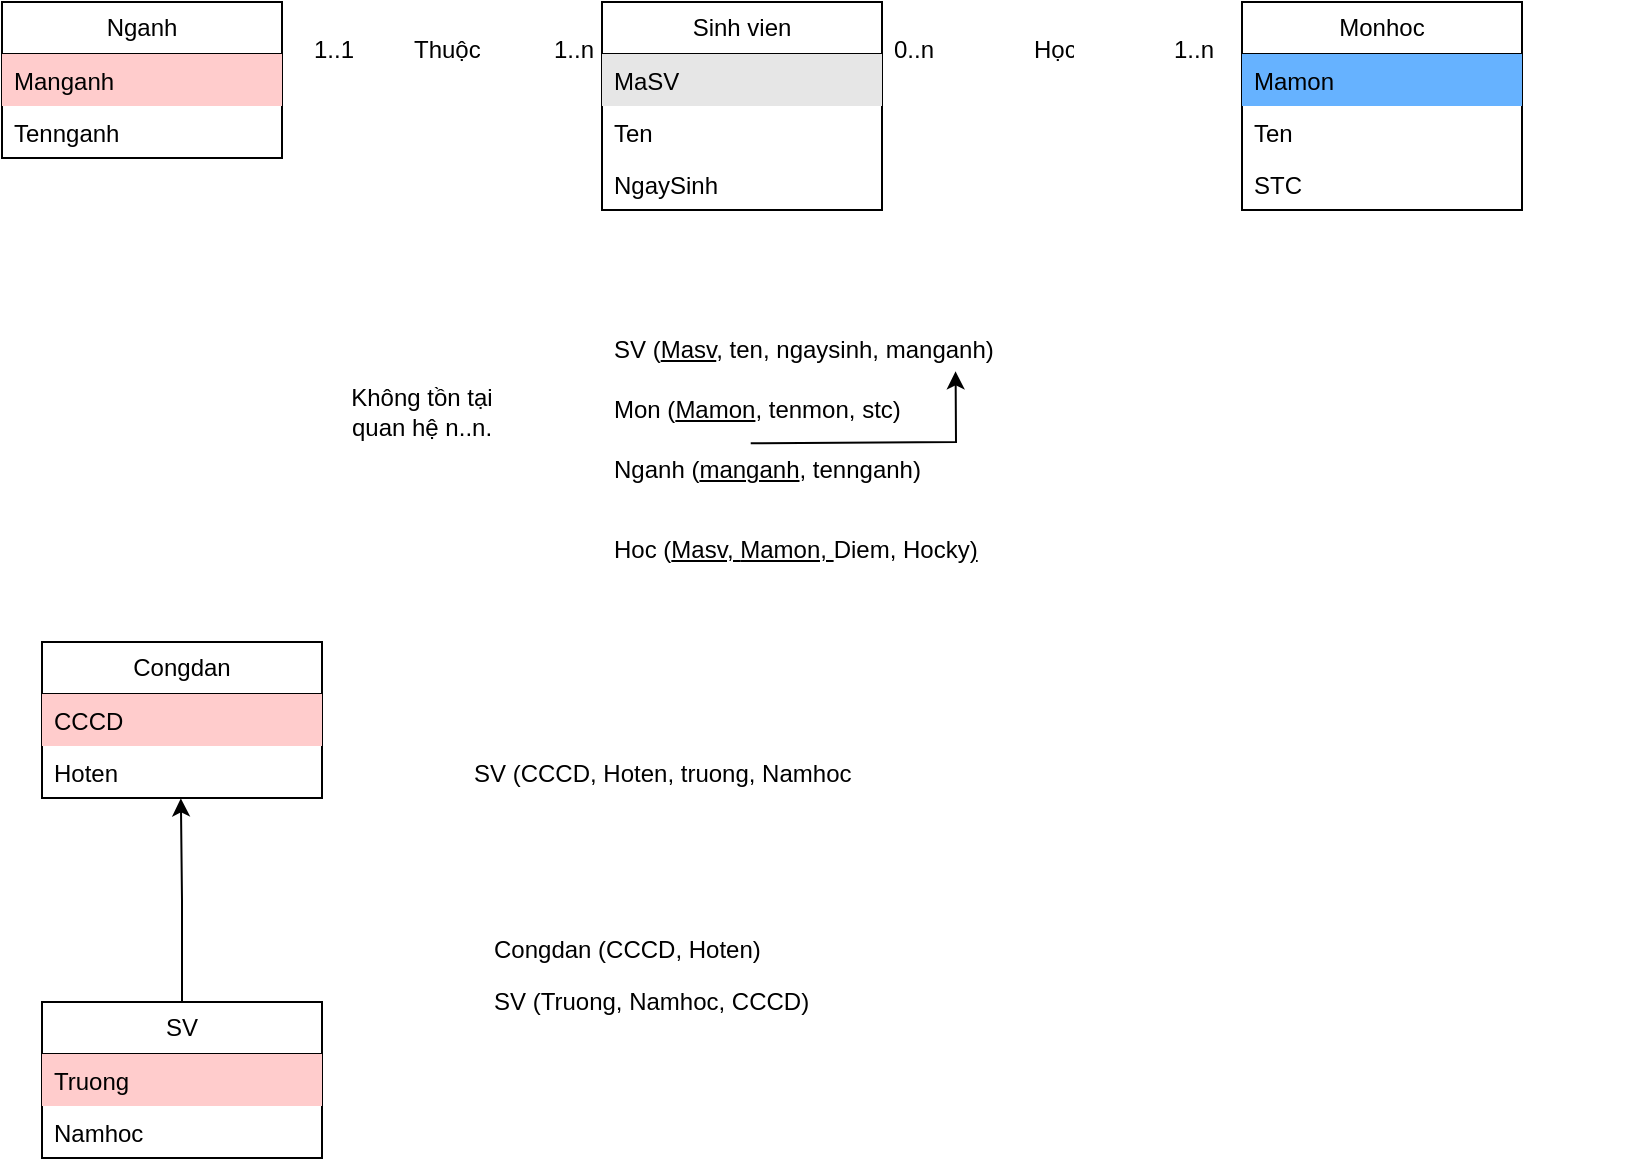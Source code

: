 <mxfile version="24.4.0" type="device">
  <diagram name="R1" id="diQNl4am3V9yh7ALg1lC">
    <mxGraphModel dx="862" dy="471" grid="1" gridSize="10" guides="1" tooltips="1" connect="1" arrows="1" fold="1" page="1" pageScale="1" pageWidth="827" pageHeight="1169" math="0" shadow="0">
      <root>
        <mxCell id="0" />
        <mxCell id="1" parent="0" />
        <mxCell id="MIpyqpfrye4QIvXRk93B-1" value="Sinh vien" style="swimlane;fontStyle=0;childLayout=stackLayout;horizontal=1;startSize=26;fillColor=none;horizontalStack=0;resizeParent=1;resizeParentMax=0;resizeLast=0;collapsible=1;marginBottom=0;whiteSpace=wrap;html=1;" parent="1" vertex="1">
          <mxGeometry x="310" y="40" width="140" height="104" as="geometry" />
        </mxCell>
        <mxCell id="MIpyqpfrye4QIvXRk93B-2" value="MaSV" style="text;strokeColor=none;fillColor=#E6E6E6;align=left;verticalAlign=top;spacingLeft=4;spacingRight=4;overflow=hidden;rotatable=0;points=[[0,0.5],[1,0.5]];portConstraint=eastwest;whiteSpace=wrap;html=1;" parent="MIpyqpfrye4QIvXRk93B-1" vertex="1">
          <mxGeometry y="26" width="140" height="26" as="geometry" />
        </mxCell>
        <mxCell id="MIpyqpfrye4QIvXRk93B-3" value="Ten" style="text;strokeColor=none;fillColor=none;align=left;verticalAlign=top;spacingLeft=4;spacingRight=4;overflow=hidden;rotatable=0;points=[[0,0.5],[1,0.5]];portConstraint=eastwest;whiteSpace=wrap;html=1;" parent="MIpyqpfrye4QIvXRk93B-1" vertex="1">
          <mxGeometry y="52" width="140" height="26" as="geometry" />
        </mxCell>
        <mxCell id="MIpyqpfrye4QIvXRk93B-4" value="NgaySinh" style="text;strokeColor=none;fillColor=none;align=left;verticalAlign=top;spacingLeft=4;spacingRight=4;overflow=hidden;rotatable=0;points=[[0,0.5],[1,0.5]];portConstraint=eastwest;whiteSpace=wrap;html=1;" parent="MIpyqpfrye4QIvXRk93B-1" vertex="1">
          <mxGeometry y="78" width="140" height="26" as="geometry" />
        </mxCell>
        <mxCell id="MIpyqpfrye4QIvXRk93B-5" value="Monhoc" style="swimlane;fontStyle=0;childLayout=stackLayout;horizontal=1;startSize=26;fillColor=none;horizontalStack=0;resizeParent=1;resizeParentMax=0;resizeLast=0;collapsible=1;marginBottom=0;whiteSpace=wrap;html=1;" parent="1" vertex="1">
          <mxGeometry x="630" y="40" width="140" height="104" as="geometry" />
        </mxCell>
        <mxCell id="MIpyqpfrye4QIvXRk93B-6" value="Mamon" style="text;strokeColor=none;fillColor=#66B2FF;align=left;verticalAlign=top;spacingLeft=4;spacingRight=4;overflow=hidden;rotatable=0;points=[[0,0.5],[1,0.5]];portConstraint=eastwest;whiteSpace=wrap;html=1;" parent="MIpyqpfrye4QIvXRk93B-5" vertex="1">
          <mxGeometry y="26" width="140" height="26" as="geometry" />
        </mxCell>
        <mxCell id="MIpyqpfrye4QIvXRk93B-7" value="Ten" style="text;strokeColor=none;fillColor=none;align=left;verticalAlign=top;spacingLeft=4;spacingRight=4;overflow=hidden;rotatable=0;points=[[0,0.5],[1,0.5]];portConstraint=eastwest;whiteSpace=wrap;html=1;" parent="MIpyqpfrye4QIvXRk93B-5" vertex="1">
          <mxGeometry y="52" width="140" height="26" as="geometry" />
        </mxCell>
        <mxCell id="MIpyqpfrye4QIvXRk93B-8" value="STC" style="text;strokeColor=none;fillColor=none;align=left;verticalAlign=top;spacingLeft=4;spacingRight=4;overflow=hidden;rotatable=0;points=[[0,0.5],[1,0.5]];portConstraint=eastwest;whiteSpace=wrap;html=1;" parent="MIpyqpfrye4QIvXRk93B-5" vertex="1">
          <mxGeometry y="78" width="140" height="26" as="geometry" />
        </mxCell>
        <mxCell id="MIpyqpfrye4QIvXRk93B-9" value="0..n" style="text;strokeColor=none;fillColor=none;align=left;verticalAlign=top;spacingLeft=4;spacingRight=4;overflow=hidden;rotatable=0;points=[[0,0.5],[1,0.5]];portConstraint=eastwest;whiteSpace=wrap;html=1;" parent="1" vertex="1">
          <mxGeometry x="450" y="50" width="30" height="26" as="geometry" />
        </mxCell>
        <mxCell id="MIpyqpfrye4QIvXRk93B-10" value="1..n" style="text;strokeColor=none;fillColor=none;align=left;verticalAlign=top;spacingLeft=4;spacingRight=4;overflow=hidden;rotatable=0;points=[[0,0.5],[1,0.5]];portConstraint=eastwest;whiteSpace=wrap;html=1;" parent="1" vertex="1">
          <mxGeometry x="590" y="50" width="30" height="26" as="geometry" />
        </mxCell>
        <mxCell id="MIpyqpfrye4QIvXRk93B-11" value="Học" style="text;strokeColor=none;fillColor=none;align=left;verticalAlign=top;spacingLeft=4;spacingRight=4;overflow=hidden;rotatable=0;points=[[0,0.5],[1,0.5]];portConstraint=eastwest;whiteSpace=wrap;html=1;" parent="1" vertex="1">
          <mxGeometry x="520" y="50" width="30" height="26" as="geometry" />
        </mxCell>
        <mxCell id="MIpyqpfrye4QIvXRk93B-12" value="Nganh" style="swimlane;fontStyle=0;childLayout=stackLayout;horizontal=1;startSize=26;fillColor=none;horizontalStack=0;resizeParent=1;resizeParentMax=0;resizeLast=0;collapsible=1;marginBottom=0;whiteSpace=wrap;html=1;" parent="1" vertex="1">
          <mxGeometry x="10" y="40" width="140" height="78" as="geometry" />
        </mxCell>
        <mxCell id="MIpyqpfrye4QIvXRk93B-13" value="Manganh" style="text;strokeColor=none;fillColor=#FFCCCC;align=left;verticalAlign=top;spacingLeft=4;spacingRight=4;overflow=hidden;rotatable=0;points=[[0,0.5],[1,0.5]];portConstraint=eastwest;whiteSpace=wrap;html=1;" parent="MIpyqpfrye4QIvXRk93B-12" vertex="1">
          <mxGeometry y="26" width="140" height="26" as="geometry" />
        </mxCell>
        <mxCell id="MIpyqpfrye4QIvXRk93B-14" value="Tennganh" style="text;strokeColor=none;fillColor=none;align=left;verticalAlign=top;spacingLeft=4;spacingRight=4;overflow=hidden;rotatable=0;points=[[0,0.5],[1,0.5]];portConstraint=eastwest;whiteSpace=wrap;html=1;" parent="MIpyqpfrye4QIvXRk93B-12" vertex="1">
          <mxGeometry y="52" width="140" height="26" as="geometry" />
        </mxCell>
        <mxCell id="MIpyqpfrye4QIvXRk93B-16" value="1..n" style="text;strokeColor=none;fillColor=none;align=left;verticalAlign=top;spacingLeft=4;spacingRight=4;overflow=hidden;rotatable=0;points=[[0,0.5],[1,0.5]];portConstraint=eastwest;whiteSpace=wrap;html=1;" parent="1" vertex="1">
          <mxGeometry x="280" y="50" width="30" height="26" as="geometry" />
        </mxCell>
        <mxCell id="MIpyqpfrye4QIvXRk93B-17" value="Thuộc" style="text;strokeColor=none;fillColor=none;align=left;verticalAlign=top;spacingLeft=4;spacingRight=4;overflow=hidden;rotatable=0;points=[[0,0.5],[1,0.5]];portConstraint=eastwest;whiteSpace=wrap;html=1;" parent="1" vertex="1">
          <mxGeometry x="210" y="50" width="50" height="26" as="geometry" />
        </mxCell>
        <mxCell id="MIpyqpfrye4QIvXRk93B-18" value="1..1" style="text;strokeColor=none;fillColor=none;align=left;verticalAlign=top;spacingLeft=4;spacingRight=4;overflow=hidden;rotatable=0;points=[[0,0.5],[1,0.5]];portConstraint=eastwest;whiteSpace=wrap;html=1;" parent="1" vertex="1">
          <mxGeometry x="160" y="50" width="30" height="26" as="geometry" />
        </mxCell>
        <mxCell id="MIpyqpfrye4QIvXRk93B-19" value="SV (&lt;u&gt;Masv&lt;/u&gt;, ten, ngaysinh, manganh)" style="text;strokeColor=none;fillColor=none;align=left;verticalAlign=top;spacingLeft=4;spacingRight=4;overflow=hidden;rotatable=0;points=[[0,0.5],[1,0.5]];portConstraint=eastwest;whiteSpace=wrap;html=1;" parent="1" vertex="1">
          <mxGeometry x="310" y="200" width="520" height="26" as="geometry" />
        </mxCell>
        <mxCell id="MIpyqpfrye4QIvXRk93B-20" value="Mon (&lt;u&gt;Mamon&lt;/u&gt;, tenmon, stc)" style="text;strokeColor=none;fillColor=none;align=left;verticalAlign=top;spacingLeft=4;spacingRight=4;overflow=hidden;rotatable=0;points=[[0,0.5],[1,0.5]];portConstraint=eastwest;whiteSpace=wrap;html=1;" parent="1" vertex="1">
          <mxGeometry x="310" y="230" width="520" height="26" as="geometry" />
        </mxCell>
        <mxCell id="MIpyqpfrye4QIvXRk93B-21" value="Nganh (&lt;u&gt;manganh&lt;/u&gt;, tennganh)" style="text;strokeColor=none;fillColor=none;align=left;verticalAlign=top;spacingLeft=4;spacingRight=4;overflow=hidden;rotatable=0;points=[[0,0.5],[1,0.5]];portConstraint=eastwest;whiteSpace=wrap;html=1;" parent="1" vertex="1">
          <mxGeometry x="310" y="260" width="520" height="26" as="geometry" />
        </mxCell>
        <mxCell id="MIpyqpfrye4QIvXRk93B-22" value="Hoc (&lt;u&gt;Masv,&amp;nbsp;&lt;/u&gt;&lt;u&gt;Mamon, &lt;/u&gt;Diem, Hocky&lt;u&gt;)&lt;/u&gt;" style="text;strokeColor=none;fillColor=none;align=left;verticalAlign=top;spacingLeft=4;spacingRight=4;overflow=hidden;rotatable=0;points=[[0,0.5],[1,0.5]];portConstraint=eastwest;whiteSpace=wrap;html=1;" parent="1" vertex="1">
          <mxGeometry x="310" y="300" width="520" height="26" as="geometry" />
        </mxCell>
        <mxCell id="MIpyqpfrye4QIvXRk93B-23" value="" style="endArrow=classic;html=1;rounded=0;exitX=0.143;exitY=0.026;exitDx=0;exitDy=0;exitPerimeter=0;entryX=0.34;entryY=0.949;entryDx=0;entryDy=0;entryPerimeter=0;" parent="1" source="MIpyqpfrye4QIvXRk93B-21" target="MIpyqpfrye4QIvXRk93B-19" edge="1">
          <mxGeometry width="50" height="50" relative="1" as="geometry">
            <mxPoint x="410" y="140" as="sourcePoint" />
            <mxPoint x="460" y="90" as="targetPoint" />
            <Array as="points">
              <mxPoint x="487" y="260" />
            </Array>
          </mxGeometry>
        </mxCell>
        <mxCell id="MIpyqpfrye4QIvXRk93B-24" value="Không tồn tại quan hệ n..n." style="text;html=1;align=center;verticalAlign=middle;whiteSpace=wrap;rounded=0;" parent="1" vertex="1">
          <mxGeometry x="180" y="230" width="80" height="30" as="geometry" />
        </mxCell>
        <mxCell id="MIpyqpfrye4QIvXRk93B-26" value="Congdan" style="swimlane;fontStyle=0;childLayout=stackLayout;horizontal=1;startSize=26;fillColor=none;horizontalStack=0;resizeParent=1;resizeParentMax=0;resizeLast=0;collapsible=1;marginBottom=0;whiteSpace=wrap;html=1;" parent="1" vertex="1">
          <mxGeometry x="30" y="360" width="140" height="78" as="geometry" />
        </mxCell>
        <mxCell id="MIpyqpfrye4QIvXRk93B-27" value="CCCD" style="text;strokeColor=none;fillColor=#FFCCCC;align=left;verticalAlign=top;spacingLeft=4;spacingRight=4;overflow=hidden;rotatable=0;points=[[0,0.5],[1,0.5]];portConstraint=eastwest;whiteSpace=wrap;html=1;" parent="MIpyqpfrye4QIvXRk93B-26" vertex="1">
          <mxGeometry y="26" width="140" height="26" as="geometry" />
        </mxCell>
        <mxCell id="MIpyqpfrye4QIvXRk93B-28" value="Hoten" style="text;strokeColor=none;fillColor=none;align=left;verticalAlign=top;spacingLeft=4;spacingRight=4;overflow=hidden;rotatable=0;points=[[0,0.5],[1,0.5]];portConstraint=eastwest;whiteSpace=wrap;html=1;" parent="MIpyqpfrye4QIvXRk93B-26" vertex="1">
          <mxGeometry y="52" width="140" height="26" as="geometry" />
        </mxCell>
        <mxCell id="MIpyqpfrye4QIvXRk93B-29" value="SV" style="swimlane;fontStyle=0;childLayout=stackLayout;horizontal=1;startSize=26;fillColor=none;horizontalStack=0;resizeParent=1;resizeParentMax=0;resizeLast=0;collapsible=1;marginBottom=0;whiteSpace=wrap;html=1;" parent="1" vertex="1">
          <mxGeometry x="30" y="540" width="140" height="78" as="geometry" />
        </mxCell>
        <mxCell id="MIpyqpfrye4QIvXRk93B-30" value="Truong" style="text;strokeColor=none;fillColor=#FFCCCC;align=left;verticalAlign=top;spacingLeft=4;spacingRight=4;overflow=hidden;rotatable=0;points=[[0,0.5],[1,0.5]];portConstraint=eastwest;whiteSpace=wrap;html=1;" parent="MIpyqpfrye4QIvXRk93B-29" vertex="1">
          <mxGeometry y="26" width="140" height="26" as="geometry" />
        </mxCell>
        <mxCell id="MIpyqpfrye4QIvXRk93B-31" value="Namhoc" style="text;strokeColor=none;fillColor=none;align=left;verticalAlign=top;spacingLeft=4;spacingRight=4;overflow=hidden;rotatable=0;points=[[0,0.5],[1,0.5]];portConstraint=eastwest;whiteSpace=wrap;html=1;" parent="MIpyqpfrye4QIvXRk93B-29" vertex="1">
          <mxGeometry y="52" width="140" height="26" as="geometry" />
        </mxCell>
        <mxCell id="MIpyqpfrye4QIvXRk93B-32" style="edgeStyle=orthogonalEdgeStyle;rounded=0;orthogonalLoop=1;jettySize=auto;html=1;entryX=0.496;entryY=1.007;entryDx=0;entryDy=0;entryPerimeter=0;" parent="1" source="MIpyqpfrye4QIvXRk93B-29" target="MIpyqpfrye4QIvXRk93B-28" edge="1">
          <mxGeometry relative="1" as="geometry" />
        </mxCell>
        <mxCell id="MIpyqpfrye4QIvXRk93B-33" value="SV (CCCD, Hoten, truong, Namhoc" style="text;strokeColor=none;fillColor=none;align=left;verticalAlign=top;spacingLeft=4;spacingRight=4;overflow=hidden;rotatable=0;points=[[0,0.5],[1,0.5]];portConstraint=eastwest;whiteSpace=wrap;html=1;" parent="1" vertex="1">
          <mxGeometry x="240" y="412" width="520" height="26" as="geometry" />
        </mxCell>
        <mxCell id="MIpyqpfrye4QIvXRk93B-34" value="Congdan (CCCD, Hoten)" style="text;strokeColor=none;fillColor=none;align=left;verticalAlign=top;spacingLeft=4;spacingRight=4;overflow=hidden;rotatable=0;points=[[0,0.5],[1,0.5]];portConstraint=eastwest;whiteSpace=wrap;html=1;" parent="1" vertex="1">
          <mxGeometry x="250" y="500" width="520" height="26" as="geometry" />
        </mxCell>
        <mxCell id="MIpyqpfrye4QIvXRk93B-35" value="SV (Truong, Namhoc, CCCD)" style="text;strokeColor=none;fillColor=none;align=left;verticalAlign=top;spacingLeft=4;spacingRight=4;overflow=hidden;rotatable=0;points=[[0,0.5],[1,0.5]];portConstraint=eastwest;whiteSpace=wrap;html=1;" parent="1" vertex="1">
          <mxGeometry x="250" y="526" width="520" height="26" as="geometry" />
        </mxCell>
      </root>
    </mxGraphModel>
  </diagram>
</mxfile>

